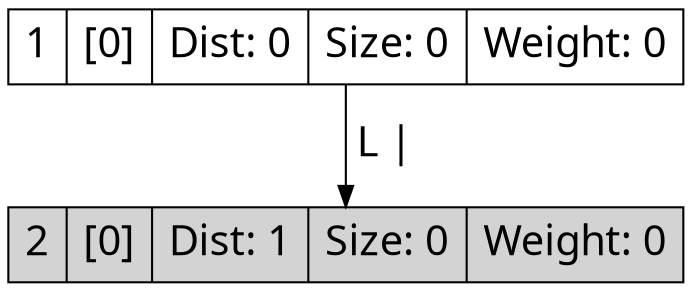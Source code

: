 digraph g{
node[shape=record fontname=Calibri fontsize = 20]
edge[fontname = Calibri fontsize = 20]
0->1[label=" L | "]
0[label="1 | [0] | Dist: 0 | Size: 0 | Weight: 0"]
1[label="2 | [0] | Dist: 1 | Size: 0 | Weight: 0"]
1[fillcolor = lightgrey, style=filled]}
